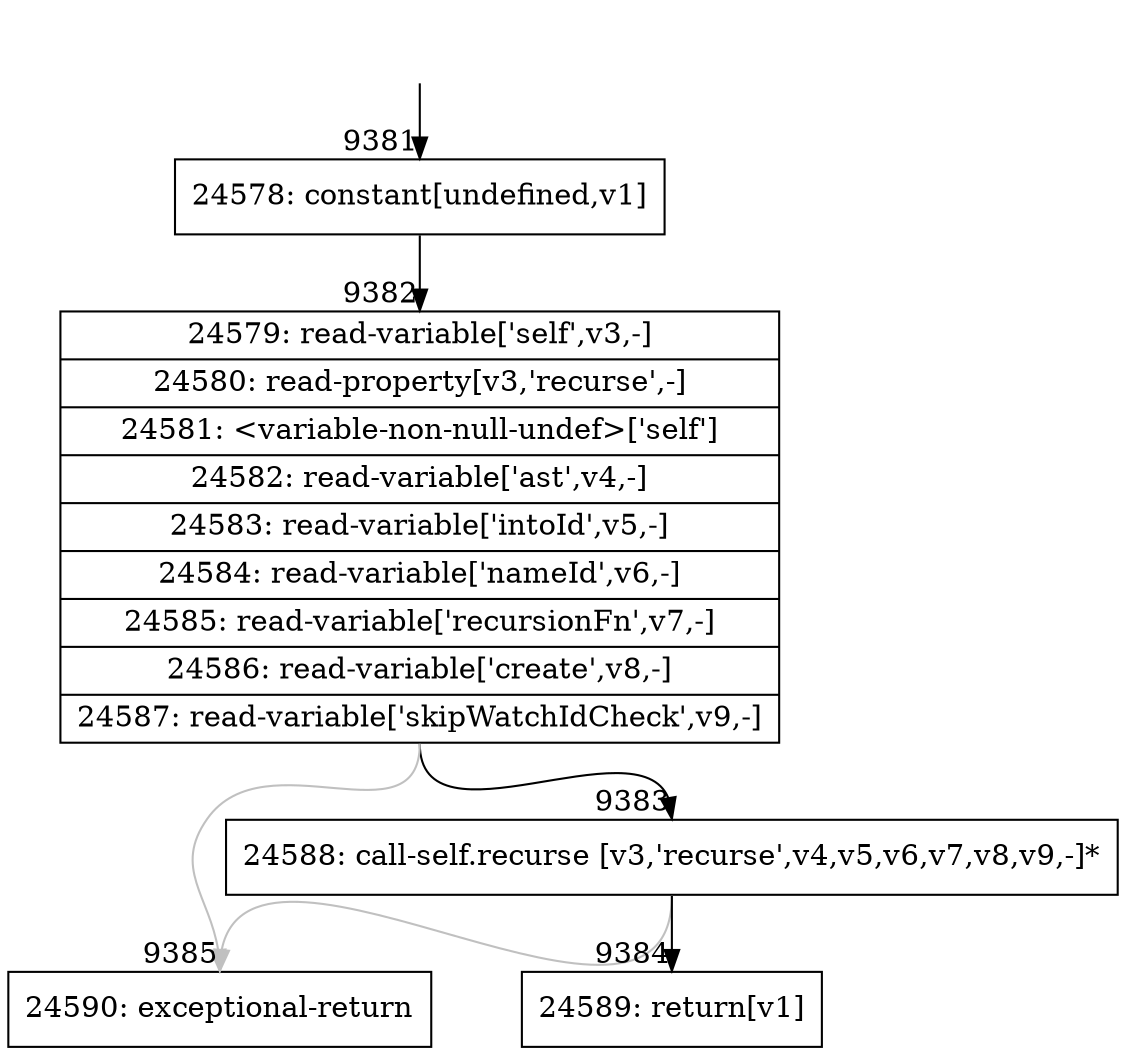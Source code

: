 digraph {
rankdir="TD"
BB_entry689[shape=none,label=""];
BB_entry689 -> BB9381 [tailport=s, headport=n, headlabel="    9381"]
BB9381 [shape=record label="{24578: constant[undefined,v1]}" ] 
BB9381 -> BB9382 [tailport=s, headport=n, headlabel="      9382"]
BB9382 [shape=record label="{24579: read-variable['self',v3,-]|24580: read-property[v3,'recurse',-]|24581: \<variable-non-null-undef\>['self']|24582: read-variable['ast',v4,-]|24583: read-variable['intoId',v5,-]|24584: read-variable['nameId',v6,-]|24585: read-variable['recursionFn',v7,-]|24586: read-variable['create',v8,-]|24587: read-variable['skipWatchIdCheck',v9,-]}" ] 
BB9382 -> BB9383 [tailport=s, headport=n, headlabel="      9383"]
BB9382 -> BB9385 [tailport=s, headport=n, color=gray, headlabel="      9385"]
BB9383 [shape=record label="{24588: call-self.recurse [v3,'recurse',v4,v5,v6,v7,v8,v9,-]*}" ] 
BB9383 -> BB9384 [tailport=s, headport=n, headlabel="      9384"]
BB9383 -> BB9385 [tailport=s, headport=n, color=gray]
BB9384 [shape=record label="{24589: return[v1]}" ] 
BB9385 [shape=record label="{24590: exceptional-return}" ] 
//#$~ 13525
}
